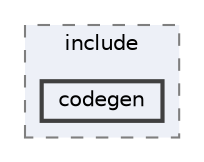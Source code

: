 digraph "flatbuffers/CMakeFiles/flatc.dir/include/codegen"
{
 // LATEX_PDF_SIZE
  bgcolor="transparent";
  edge [fontname=Helvetica,fontsize=10,labelfontname=Helvetica,labelfontsize=10];
  node [fontname=Helvetica,fontsize=10,shape=box,height=0.2,width=0.4];
  compound=true
  subgraph clusterdir_4f0c681f2e3f13644bc237f8d3ea6727 {
    graph [ bgcolor="#edf0f7", pencolor="grey50", label="include", fontname=Helvetica,fontsize=10 style="filled,dashed", URL="dir_4f0c681f2e3f13644bc237f8d3ea6727.html",tooltip=""]
  dir_3686c05d60fefc232e5adfa09c315d38 [label="codegen", fillcolor="#edf0f7", color="grey25", style="filled,bold", URL="dir_3686c05d60fefc232e5adfa09c315d38.html",tooltip=""];
  }
}

